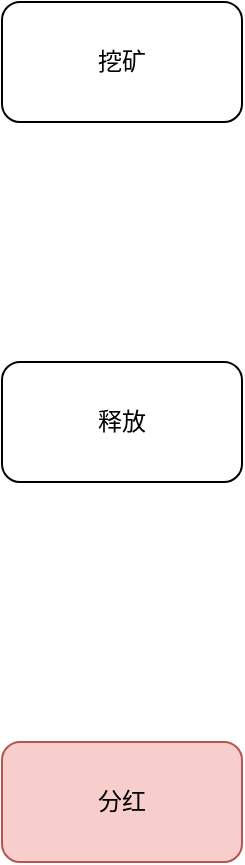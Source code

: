 <mxfile version="17.1.0" type="github"><diagram id="-_ZqZ_MZOAgEaNfmxPnL" name="Page-1"><mxGraphModel dx="1422" dy="786" grid="1" gridSize="10" guides="1" tooltips="1" connect="1" arrows="1" fold="1" page="1" pageScale="1" pageWidth="827" pageHeight="1169" math="0" shadow="0"><root><mxCell id="0"/><mxCell id="1" parent="0"/><mxCell id="aSG2BdqunEMg7QSXIU1H-1" value="挖矿" style="rounded=1;whiteSpace=wrap;html=1;" vertex="1" parent="1"><mxGeometry x="340" y="190" width="120" height="60" as="geometry"/></mxCell><mxCell id="aSG2BdqunEMg7QSXIU1H-2" value="释放" style="rounded=1;whiteSpace=wrap;html=1;" vertex="1" parent="1"><mxGeometry x="340" y="370" width="120" height="60" as="geometry"/></mxCell><mxCell id="aSG2BdqunEMg7QSXIU1H-3" value="分红" style="rounded=1;whiteSpace=wrap;html=1;fillColor=#f8cecc;strokeColor=#b85450;" vertex="1" parent="1"><mxGeometry x="340" y="560" width="120" height="60" as="geometry"/></mxCell></root></mxGraphModel></diagram></mxfile>